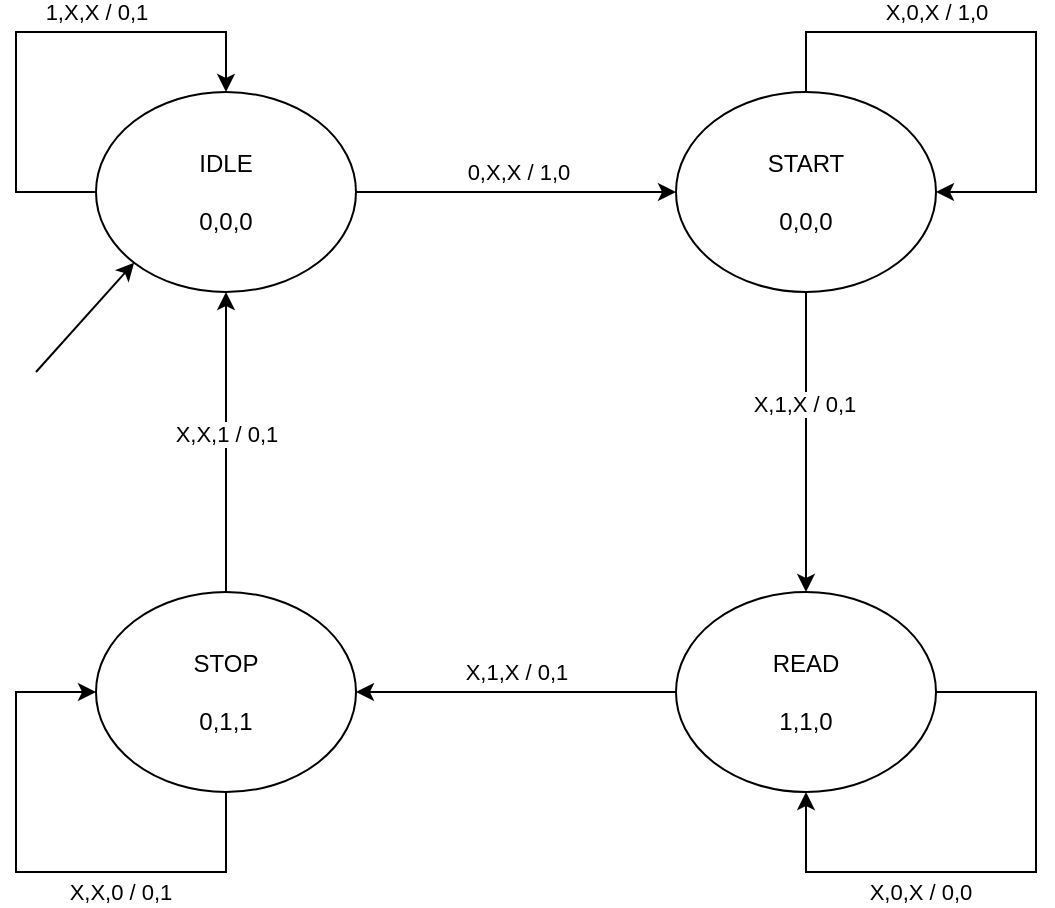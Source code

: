 <mxfile version="21.2.1" type="device">
  <diagram name="Page-1" id="PxNpAL1mxUjf2GdabhlM">
    <mxGraphModel dx="995" dy="658" grid="1" gridSize="10" guides="1" tooltips="1" connect="1" arrows="1" fold="1" page="0" pageScale="1" pageWidth="850" pageHeight="1100" math="0" shadow="0">
      <root>
        <mxCell id="0" />
        <mxCell id="1" parent="0" />
        <mxCell id="vmYi93Mpl0AaN3Bsr_ch-6" style="edgeStyle=orthogonalEdgeStyle;rounded=0;orthogonalLoop=1;jettySize=auto;html=1;entryX=0;entryY=0.5;entryDx=0;entryDy=0;" edge="1" parent="1" source="vmYi93Mpl0AaN3Bsr_ch-2" target="vmYi93Mpl0AaN3Bsr_ch-3">
          <mxGeometry relative="1" as="geometry" />
        </mxCell>
        <mxCell id="vmYi93Mpl0AaN3Bsr_ch-15" value="0,X,X / 1,0" style="edgeLabel;html=1;align=center;verticalAlign=middle;resizable=0;points=[];" vertex="1" connectable="0" parent="vmYi93Mpl0AaN3Bsr_ch-6">
          <mxGeometry x="-0.271" y="-2" relative="1" as="geometry">
            <mxPoint x="22" y="-12" as="offset" />
          </mxGeometry>
        </mxCell>
        <mxCell id="vmYi93Mpl0AaN3Bsr_ch-2" value="&lt;div&gt;IDLE&lt;/div&gt;&lt;div&gt;&lt;br&gt;&lt;/div&gt;&lt;div&gt;0,0,0&lt;br&gt;&lt;/div&gt;" style="ellipse;whiteSpace=wrap;html=1;" vertex="1" parent="1">
          <mxGeometry x="-10" y="180" width="130" height="100" as="geometry" />
        </mxCell>
        <mxCell id="vmYi93Mpl0AaN3Bsr_ch-7" style="edgeStyle=orthogonalEdgeStyle;rounded=0;orthogonalLoop=1;jettySize=auto;html=1;exitX=0.5;exitY=1;exitDx=0;exitDy=0;entryX=0.5;entryY=0;entryDx=0;entryDy=0;" edge="1" parent="1" source="vmYi93Mpl0AaN3Bsr_ch-3" target="vmYi93Mpl0AaN3Bsr_ch-5">
          <mxGeometry relative="1" as="geometry" />
        </mxCell>
        <mxCell id="vmYi93Mpl0AaN3Bsr_ch-18" value="X,1,X / 0,1" style="edgeLabel;html=1;align=center;verticalAlign=middle;resizable=0;points=[];" vertex="1" connectable="0" parent="vmYi93Mpl0AaN3Bsr_ch-7">
          <mxGeometry x="-0.251" y="-1" relative="1" as="geometry">
            <mxPoint as="offset" />
          </mxGeometry>
        </mxCell>
        <mxCell id="vmYi93Mpl0AaN3Bsr_ch-3" value="&lt;div&gt;START&lt;/div&gt;&lt;div&gt;&lt;br&gt;&lt;/div&gt;&lt;div&gt;0,0,0&lt;br&gt;&lt;/div&gt;" style="ellipse;whiteSpace=wrap;html=1;" vertex="1" parent="1">
          <mxGeometry x="280" y="180" width="130" height="100" as="geometry" />
        </mxCell>
        <mxCell id="vmYi93Mpl0AaN3Bsr_ch-9" style="edgeStyle=orthogonalEdgeStyle;rounded=0;orthogonalLoop=1;jettySize=auto;html=1;exitX=0.5;exitY=0;exitDx=0;exitDy=0;entryX=0.5;entryY=1;entryDx=0;entryDy=0;" edge="1" parent="1" source="vmYi93Mpl0AaN3Bsr_ch-4" target="vmYi93Mpl0AaN3Bsr_ch-2">
          <mxGeometry relative="1" as="geometry" />
        </mxCell>
        <mxCell id="vmYi93Mpl0AaN3Bsr_ch-24" value="X,X,1 / 0,1" style="edgeLabel;html=1;align=center;verticalAlign=middle;resizable=0;points=[];" vertex="1" connectable="0" parent="vmYi93Mpl0AaN3Bsr_ch-9">
          <mxGeometry x="0.14" y="-2" relative="1" as="geometry">
            <mxPoint x="-2" y="6" as="offset" />
          </mxGeometry>
        </mxCell>
        <mxCell id="vmYi93Mpl0AaN3Bsr_ch-4" value="&lt;div&gt;STOP&lt;/div&gt;&lt;div&gt;&lt;br&gt;&lt;/div&gt;&lt;div&gt;0,1,1&lt;br&gt;&lt;/div&gt;" style="ellipse;whiteSpace=wrap;html=1;" vertex="1" parent="1">
          <mxGeometry x="-10" y="430" width="130" height="100" as="geometry" />
        </mxCell>
        <mxCell id="vmYi93Mpl0AaN3Bsr_ch-8" style="edgeStyle=orthogonalEdgeStyle;rounded=0;orthogonalLoop=1;jettySize=auto;html=1;exitX=0;exitY=0.5;exitDx=0;exitDy=0;entryX=1;entryY=0.5;entryDx=0;entryDy=0;" edge="1" parent="1" source="vmYi93Mpl0AaN3Bsr_ch-5" target="vmYi93Mpl0AaN3Bsr_ch-4">
          <mxGeometry relative="1" as="geometry" />
        </mxCell>
        <mxCell id="vmYi93Mpl0AaN3Bsr_ch-20" value="X,1,X / 0,1" style="edgeLabel;html=1;align=center;verticalAlign=middle;resizable=0;points=[];" vertex="1" connectable="0" parent="vmYi93Mpl0AaN3Bsr_ch-8">
          <mxGeometry x="0.167" y="1" relative="1" as="geometry">
            <mxPoint x="13" y="-11" as="offset" />
          </mxGeometry>
        </mxCell>
        <mxCell id="vmYi93Mpl0AaN3Bsr_ch-5" value="&lt;div&gt;READ&lt;/div&gt;&lt;div&gt;&lt;br&gt;&lt;/div&gt;&lt;div&gt;1,1,0&lt;br&gt;&lt;/div&gt;" style="ellipse;whiteSpace=wrap;html=1;" vertex="1" parent="1">
          <mxGeometry x="280" y="430" width="130" height="100" as="geometry" />
        </mxCell>
        <mxCell id="vmYi93Mpl0AaN3Bsr_ch-10" style="edgeStyle=orthogonalEdgeStyle;rounded=0;orthogonalLoop=1;jettySize=auto;html=1;entryX=1;entryY=0.5;entryDx=0;entryDy=0;" edge="1" parent="1" source="vmYi93Mpl0AaN3Bsr_ch-3" target="vmYi93Mpl0AaN3Bsr_ch-3">
          <mxGeometry relative="1" as="geometry">
            <Array as="points">
              <mxPoint x="345" y="150" />
              <mxPoint x="460" y="150" />
              <mxPoint x="460" y="230" />
            </Array>
          </mxGeometry>
        </mxCell>
        <mxCell id="vmYi93Mpl0AaN3Bsr_ch-17" value="X,0,X / 1,0" style="edgeLabel;html=1;align=center;verticalAlign=middle;resizable=0;points=[];" vertex="1" connectable="0" parent="vmYi93Mpl0AaN3Bsr_ch-10">
          <mxGeometry x="-0.491" y="-1" relative="1" as="geometry">
            <mxPoint x="25" y="-11" as="offset" />
          </mxGeometry>
        </mxCell>
        <mxCell id="vmYi93Mpl0AaN3Bsr_ch-13" style="edgeStyle=orthogonalEdgeStyle;rounded=0;orthogonalLoop=1;jettySize=auto;html=1;exitX=0;exitY=0.5;exitDx=0;exitDy=0;entryX=0.5;entryY=0;entryDx=0;entryDy=0;" edge="1" parent="1" source="vmYi93Mpl0AaN3Bsr_ch-2" target="vmYi93Mpl0AaN3Bsr_ch-2">
          <mxGeometry relative="1" as="geometry">
            <Array as="points">
              <mxPoint x="-50" y="230" />
              <mxPoint x="-50" y="150" />
              <mxPoint x="55" y="150" />
            </Array>
          </mxGeometry>
        </mxCell>
        <mxCell id="vmYi93Mpl0AaN3Bsr_ch-16" value="1,X,X / 0,1" style="edgeLabel;html=1;align=center;verticalAlign=middle;resizable=0;points=[];" vertex="1" connectable="0" parent="vmYi93Mpl0AaN3Bsr_ch-13">
          <mxGeometry x="0.144" y="1" relative="1" as="geometry">
            <mxPoint x="14" y="-9" as="offset" />
          </mxGeometry>
        </mxCell>
        <mxCell id="vmYi93Mpl0AaN3Bsr_ch-14" style="edgeStyle=orthogonalEdgeStyle;rounded=0;orthogonalLoop=1;jettySize=auto;html=1;exitX=0.5;exitY=1;exitDx=0;exitDy=0;entryX=0;entryY=0.5;entryDx=0;entryDy=0;" edge="1" parent="1" source="vmYi93Mpl0AaN3Bsr_ch-4" target="vmYi93Mpl0AaN3Bsr_ch-4">
          <mxGeometry relative="1" as="geometry">
            <Array as="points">
              <mxPoint x="55" y="570" />
              <mxPoint x="-50" y="570" />
              <mxPoint x="-50" y="480" />
            </Array>
          </mxGeometry>
        </mxCell>
        <mxCell id="vmYi93Mpl0AaN3Bsr_ch-23" value="X,X,0 / 0,1" style="edgeLabel;html=1;align=center;verticalAlign=middle;resizable=0;points=[];" vertex="1" connectable="0" parent="vmYi93Mpl0AaN3Bsr_ch-14">
          <mxGeometry x="-0.157" relative="1" as="geometry">
            <mxPoint x="23" y="10" as="offset" />
          </mxGeometry>
        </mxCell>
        <mxCell id="vmYi93Mpl0AaN3Bsr_ch-21" style="edgeStyle=orthogonalEdgeStyle;rounded=0;orthogonalLoop=1;jettySize=auto;html=1;exitX=1;exitY=0.5;exitDx=0;exitDy=0;entryX=0.5;entryY=1;entryDx=0;entryDy=0;" edge="1" parent="1" source="vmYi93Mpl0AaN3Bsr_ch-5" target="vmYi93Mpl0AaN3Bsr_ch-5">
          <mxGeometry relative="1" as="geometry">
            <Array as="points">
              <mxPoint x="460" y="480" />
              <mxPoint x="460" y="570" />
              <mxPoint x="345" y="570" />
            </Array>
          </mxGeometry>
        </mxCell>
        <mxCell id="vmYi93Mpl0AaN3Bsr_ch-22" value="X,0,X / 0,0" style="edgeLabel;html=1;align=center;verticalAlign=middle;resizable=0;points=[];" vertex="1" connectable="0" parent="vmYi93Mpl0AaN3Bsr_ch-21">
          <mxGeometry x="0.418" y="1" relative="1" as="geometry">
            <mxPoint x="11" y="9" as="offset" />
          </mxGeometry>
        </mxCell>
        <mxCell id="vmYi93Mpl0AaN3Bsr_ch-25" value="" style="endArrow=classic;html=1;rounded=0;entryX=0;entryY=1;entryDx=0;entryDy=0;" edge="1" parent="1" target="vmYi93Mpl0AaN3Bsr_ch-2">
          <mxGeometry width="50" height="50" relative="1" as="geometry">
            <mxPoint x="-40" y="320" as="sourcePoint" />
            <mxPoint x="-30" y="310" as="targetPoint" />
          </mxGeometry>
        </mxCell>
      </root>
    </mxGraphModel>
  </diagram>
</mxfile>
